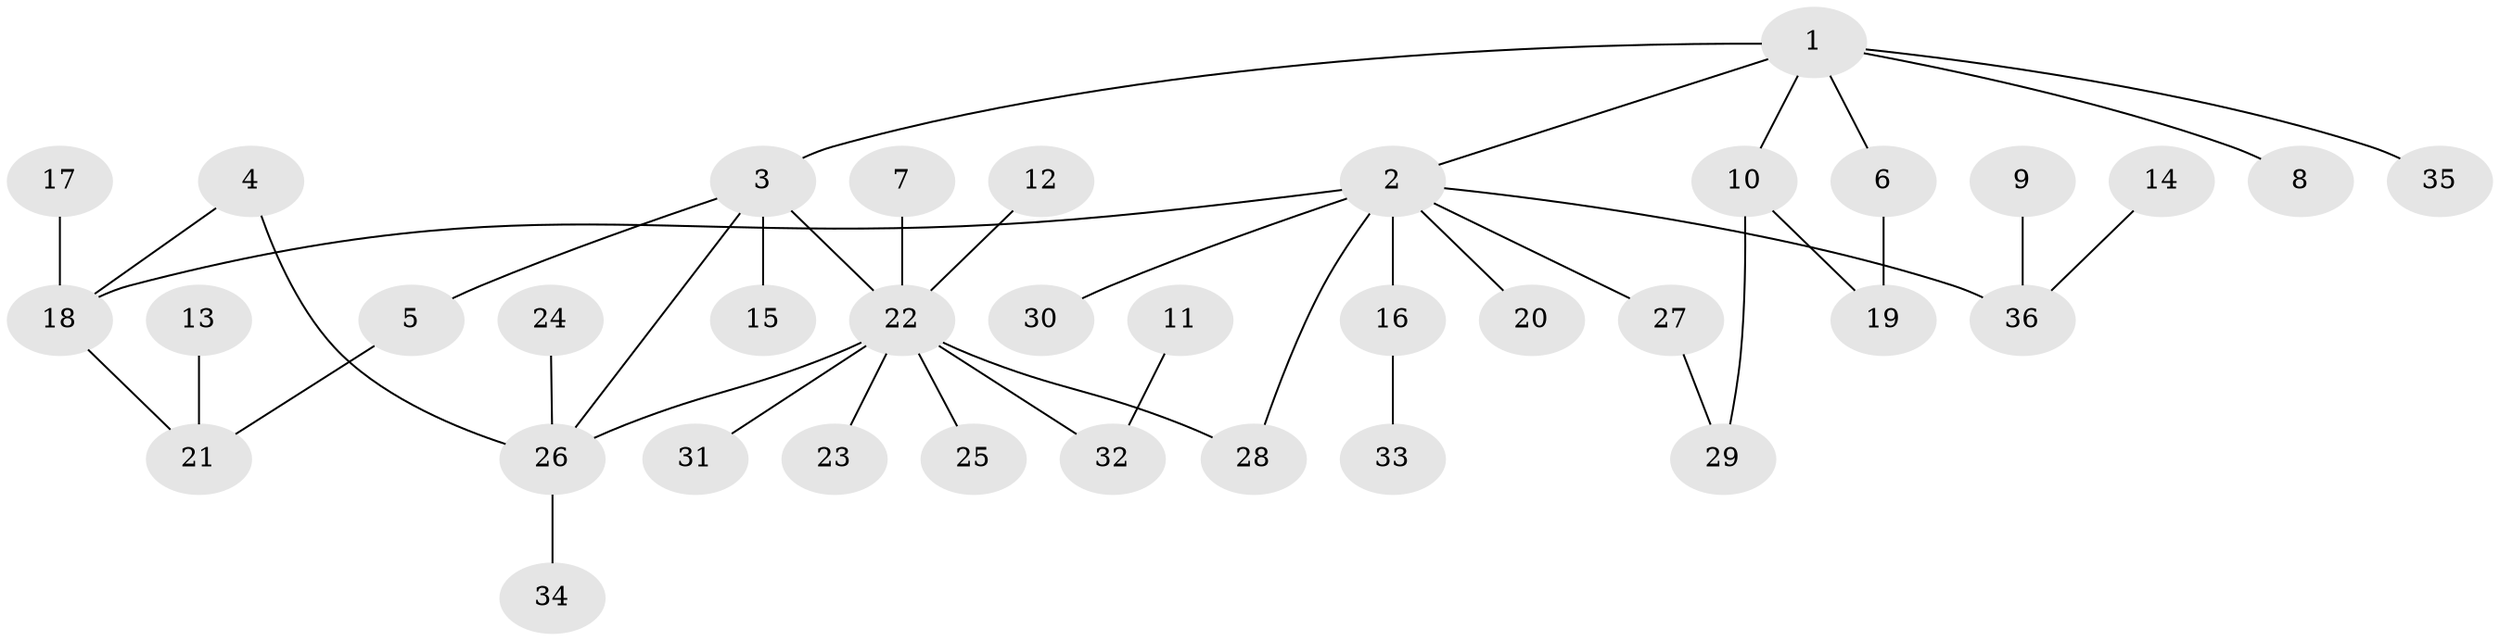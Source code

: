 // original degree distribution, {6: 0.014084507042253521, 9: 0.014084507042253521, 2: 0.28169014084507044, 4: 0.09859154929577464, 3: 0.14084507042253522, 8: 0.014084507042253521, 1: 0.4225352112676056, 5: 0.014084507042253521}
// Generated by graph-tools (version 1.1) at 2025/49/03/09/25 03:49:26]
// undirected, 36 vertices, 41 edges
graph export_dot {
graph [start="1"]
  node [color=gray90,style=filled];
  1;
  2;
  3;
  4;
  5;
  6;
  7;
  8;
  9;
  10;
  11;
  12;
  13;
  14;
  15;
  16;
  17;
  18;
  19;
  20;
  21;
  22;
  23;
  24;
  25;
  26;
  27;
  28;
  29;
  30;
  31;
  32;
  33;
  34;
  35;
  36;
  1 -- 2 [weight=1.0];
  1 -- 3 [weight=1.0];
  1 -- 6 [weight=1.0];
  1 -- 8 [weight=1.0];
  1 -- 10 [weight=1.0];
  1 -- 35 [weight=1.0];
  2 -- 16 [weight=2.0];
  2 -- 18 [weight=1.0];
  2 -- 20 [weight=1.0];
  2 -- 27 [weight=1.0];
  2 -- 28 [weight=1.0];
  2 -- 30 [weight=1.0];
  2 -- 36 [weight=1.0];
  3 -- 5 [weight=1.0];
  3 -- 15 [weight=1.0];
  3 -- 22 [weight=1.0];
  3 -- 26 [weight=1.0];
  4 -- 18 [weight=1.0];
  4 -- 26 [weight=1.0];
  5 -- 21 [weight=1.0];
  6 -- 19 [weight=1.0];
  7 -- 22 [weight=1.0];
  9 -- 36 [weight=1.0];
  10 -- 19 [weight=1.0];
  10 -- 29 [weight=1.0];
  11 -- 32 [weight=1.0];
  12 -- 22 [weight=1.0];
  13 -- 21 [weight=1.0];
  14 -- 36 [weight=1.0];
  16 -- 33 [weight=1.0];
  17 -- 18 [weight=1.0];
  18 -- 21 [weight=1.0];
  22 -- 23 [weight=1.0];
  22 -- 25 [weight=1.0];
  22 -- 26 [weight=1.0];
  22 -- 28 [weight=1.0];
  22 -- 31 [weight=1.0];
  22 -- 32 [weight=2.0];
  24 -- 26 [weight=1.0];
  26 -- 34 [weight=1.0];
  27 -- 29 [weight=1.0];
}

